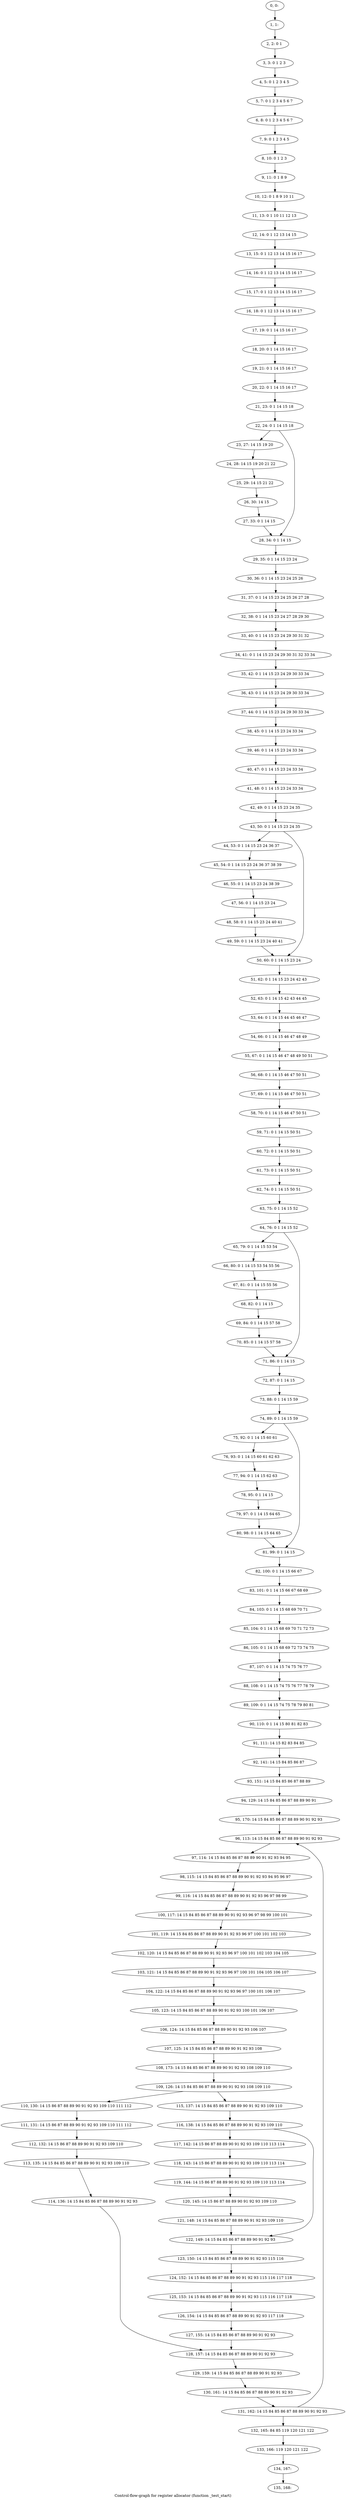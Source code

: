 digraph G {
graph [label="Control-flow-graph for register allocator (function _test_start)"]
0[label="0, 0: "];
1[label="1, 1: "];
2[label="2, 2: 0 1 "];
3[label="3, 3: 0 1 2 3 "];
4[label="4, 5: 0 1 2 3 4 5 "];
5[label="5, 7: 0 1 2 3 4 5 6 7 "];
6[label="6, 8: 0 1 2 3 4 5 6 7 "];
7[label="7, 9: 0 1 2 3 4 5 "];
8[label="8, 10: 0 1 2 3 "];
9[label="9, 11: 0 1 8 9 "];
10[label="10, 12: 0 1 8 9 10 11 "];
11[label="11, 13: 0 1 10 11 12 13 "];
12[label="12, 14: 0 1 12 13 14 15 "];
13[label="13, 15: 0 1 12 13 14 15 16 17 "];
14[label="14, 16: 0 1 12 13 14 15 16 17 "];
15[label="15, 17: 0 1 12 13 14 15 16 17 "];
16[label="16, 18: 0 1 12 13 14 15 16 17 "];
17[label="17, 19: 0 1 14 15 16 17 "];
18[label="18, 20: 0 1 14 15 16 17 "];
19[label="19, 21: 0 1 14 15 16 17 "];
20[label="20, 22: 0 1 14 15 16 17 "];
21[label="21, 23: 0 1 14 15 18 "];
22[label="22, 24: 0 1 14 15 18 "];
23[label="23, 27: 14 15 19 20 "];
24[label="24, 28: 14 15 19 20 21 22 "];
25[label="25, 29: 14 15 21 22 "];
26[label="26, 30: 14 15 "];
27[label="27, 33: 0 1 14 15 "];
28[label="28, 34: 0 1 14 15 "];
29[label="29, 35: 0 1 14 15 23 24 "];
30[label="30, 36: 0 1 14 15 23 24 25 26 "];
31[label="31, 37: 0 1 14 15 23 24 25 26 27 28 "];
32[label="32, 38: 0 1 14 15 23 24 27 28 29 30 "];
33[label="33, 40: 0 1 14 15 23 24 29 30 31 32 "];
34[label="34, 41: 0 1 14 15 23 24 29 30 31 32 33 34 "];
35[label="35, 42: 0 1 14 15 23 24 29 30 33 34 "];
36[label="36, 43: 0 1 14 15 23 24 29 30 33 34 "];
37[label="37, 44: 0 1 14 15 23 24 29 30 33 34 "];
38[label="38, 45: 0 1 14 15 23 24 33 34 "];
39[label="39, 46: 0 1 14 15 23 24 33 34 "];
40[label="40, 47: 0 1 14 15 23 24 33 34 "];
41[label="41, 48: 0 1 14 15 23 24 33 34 "];
42[label="42, 49: 0 1 14 15 23 24 35 "];
43[label="43, 50: 0 1 14 15 23 24 35 "];
44[label="44, 53: 0 1 14 15 23 24 36 37 "];
45[label="45, 54: 0 1 14 15 23 24 36 37 38 39 "];
46[label="46, 55: 0 1 14 15 23 24 38 39 "];
47[label="47, 56: 0 1 14 15 23 24 "];
48[label="48, 58: 0 1 14 15 23 24 40 41 "];
49[label="49, 59: 0 1 14 15 23 24 40 41 "];
50[label="50, 60: 0 1 14 15 23 24 "];
51[label="51, 62: 0 1 14 15 23 24 42 43 "];
52[label="52, 63: 0 1 14 15 42 43 44 45 "];
53[label="53, 64: 0 1 14 15 44 45 46 47 "];
54[label="54, 66: 0 1 14 15 46 47 48 49 "];
55[label="55, 67: 0 1 14 15 46 47 48 49 50 51 "];
56[label="56, 68: 0 1 14 15 46 47 50 51 "];
57[label="57, 69: 0 1 14 15 46 47 50 51 "];
58[label="58, 70: 0 1 14 15 46 47 50 51 "];
59[label="59, 71: 0 1 14 15 50 51 "];
60[label="60, 72: 0 1 14 15 50 51 "];
61[label="61, 73: 0 1 14 15 50 51 "];
62[label="62, 74: 0 1 14 15 50 51 "];
63[label="63, 75: 0 1 14 15 52 "];
64[label="64, 76: 0 1 14 15 52 "];
65[label="65, 79: 0 1 14 15 53 54 "];
66[label="66, 80: 0 1 14 15 53 54 55 56 "];
67[label="67, 81: 0 1 14 15 55 56 "];
68[label="68, 82: 0 1 14 15 "];
69[label="69, 84: 0 1 14 15 57 58 "];
70[label="70, 85: 0 1 14 15 57 58 "];
71[label="71, 86: 0 1 14 15 "];
72[label="72, 87: 0 1 14 15 "];
73[label="73, 88: 0 1 14 15 59 "];
74[label="74, 89: 0 1 14 15 59 "];
75[label="75, 92: 0 1 14 15 60 61 "];
76[label="76, 93: 0 1 14 15 60 61 62 63 "];
77[label="77, 94: 0 1 14 15 62 63 "];
78[label="78, 95: 0 1 14 15 "];
79[label="79, 97: 0 1 14 15 64 65 "];
80[label="80, 98: 0 1 14 15 64 65 "];
81[label="81, 99: 0 1 14 15 "];
82[label="82, 100: 0 1 14 15 66 67 "];
83[label="83, 101: 0 1 14 15 66 67 68 69 "];
84[label="84, 103: 0 1 14 15 68 69 70 71 "];
85[label="85, 104: 0 1 14 15 68 69 70 71 72 73 "];
86[label="86, 105: 0 1 14 15 68 69 72 73 74 75 "];
87[label="87, 107: 0 1 14 15 74 75 76 77 "];
88[label="88, 108: 0 1 14 15 74 75 76 77 78 79 "];
89[label="89, 109: 0 1 14 15 74 75 78 79 80 81 "];
90[label="90, 110: 0 1 14 15 80 81 82 83 "];
91[label="91, 111: 14 15 82 83 84 85 "];
92[label="92, 141: 14 15 84 85 86 87 "];
93[label="93, 151: 14 15 84 85 86 87 88 89 "];
94[label="94, 129: 14 15 84 85 86 87 88 89 90 91 "];
95[label="95, 170: 14 15 84 85 86 87 88 89 90 91 92 93 "];
96[label="96, 113: 14 15 84 85 86 87 88 89 90 91 92 93 "];
97[label="97, 114: 14 15 84 85 86 87 88 89 90 91 92 93 94 95 "];
98[label="98, 115: 14 15 84 85 86 87 88 89 90 91 92 93 94 95 96 97 "];
99[label="99, 116: 14 15 84 85 86 87 88 89 90 91 92 93 96 97 98 99 "];
100[label="100, 117: 14 15 84 85 86 87 88 89 90 91 92 93 96 97 98 99 100 101 "];
101[label="101, 119: 14 15 84 85 86 87 88 89 90 91 92 93 96 97 100 101 102 103 "];
102[label="102, 120: 14 15 84 85 86 87 88 89 90 91 92 93 96 97 100 101 102 103 104 105 "];
103[label="103, 121: 14 15 84 85 86 87 88 89 90 91 92 93 96 97 100 101 104 105 106 107 "];
104[label="104, 122: 14 15 84 85 86 87 88 89 90 91 92 93 96 97 100 101 106 107 "];
105[label="105, 123: 14 15 84 85 86 87 88 89 90 91 92 93 100 101 106 107 "];
106[label="106, 124: 14 15 84 85 86 87 88 89 90 91 92 93 106 107 "];
107[label="107, 125: 14 15 84 85 86 87 88 89 90 91 92 93 108 "];
108[label="108, 173: 14 15 84 85 86 87 88 89 90 91 92 93 108 109 110 "];
109[label="109, 126: 14 15 84 85 86 87 88 89 90 91 92 93 108 109 110 "];
110[label="110, 130: 14 15 86 87 88 89 90 91 92 93 109 110 111 112 "];
111[label="111, 131: 14 15 86 87 88 89 90 91 92 93 109 110 111 112 "];
112[label="112, 132: 14 15 86 87 88 89 90 91 92 93 109 110 "];
113[label="113, 135: 14 15 84 85 86 87 88 89 90 91 92 93 109 110 "];
114[label="114, 136: 14 15 84 85 86 87 88 89 90 91 92 93 "];
115[label="115, 137: 14 15 84 85 86 87 88 89 90 91 92 93 109 110 "];
116[label="116, 138: 14 15 84 85 86 87 88 89 90 91 92 93 109 110 "];
117[label="117, 142: 14 15 86 87 88 89 90 91 92 93 109 110 113 114 "];
118[label="118, 143: 14 15 86 87 88 89 90 91 92 93 109 110 113 114 "];
119[label="119, 144: 14 15 86 87 88 89 90 91 92 93 109 110 113 114 "];
120[label="120, 145: 14 15 86 87 88 89 90 91 92 93 109 110 "];
121[label="121, 148: 14 15 84 85 86 87 88 89 90 91 92 93 109 110 "];
122[label="122, 149: 14 15 84 85 86 87 88 89 90 91 92 93 "];
123[label="123, 150: 14 15 84 85 86 87 88 89 90 91 92 93 115 116 "];
124[label="124, 152: 14 15 84 85 86 87 88 89 90 91 92 93 115 116 117 118 "];
125[label="125, 153: 14 15 84 85 86 87 88 89 90 91 92 93 115 116 117 118 "];
126[label="126, 154: 14 15 84 85 86 87 88 89 90 91 92 93 117 118 "];
127[label="127, 155: 14 15 84 85 86 87 88 89 90 91 92 93 "];
128[label="128, 157: 14 15 84 85 86 87 88 89 90 91 92 93 "];
129[label="129, 159: 14 15 84 85 86 87 88 89 90 91 92 93 "];
130[label="130, 161: 14 15 84 85 86 87 88 89 90 91 92 93 "];
131[label="131, 162: 14 15 84 85 86 87 88 89 90 91 92 93 "];
132[label="132, 165: 84 85 119 120 121 122 "];
133[label="133, 166: 119 120 121 122 "];
134[label="134, 167: "];
135[label="135, 168: "];
0->1 ;
1->2 ;
2->3 ;
3->4 ;
4->5 ;
5->6 ;
6->7 ;
7->8 ;
8->9 ;
9->10 ;
10->11 ;
11->12 ;
12->13 ;
13->14 ;
14->15 ;
15->16 ;
16->17 ;
17->18 ;
18->19 ;
19->20 ;
20->21 ;
21->22 ;
22->23 ;
22->28 ;
23->24 ;
24->25 ;
25->26 ;
26->27 ;
27->28 ;
28->29 ;
29->30 ;
30->31 ;
31->32 ;
32->33 ;
33->34 ;
34->35 ;
35->36 ;
36->37 ;
37->38 ;
38->39 ;
39->40 ;
40->41 ;
41->42 ;
42->43 ;
43->44 ;
43->50 ;
44->45 ;
45->46 ;
46->47 ;
47->48 ;
48->49 ;
49->50 ;
50->51 ;
51->52 ;
52->53 ;
53->54 ;
54->55 ;
55->56 ;
56->57 ;
57->58 ;
58->59 ;
59->60 ;
60->61 ;
61->62 ;
62->63 ;
63->64 ;
64->65 ;
64->71 ;
65->66 ;
66->67 ;
67->68 ;
68->69 ;
69->70 ;
70->71 ;
71->72 ;
72->73 ;
73->74 ;
74->75 ;
74->81 ;
75->76 ;
76->77 ;
77->78 ;
78->79 ;
79->80 ;
80->81 ;
81->82 ;
82->83 ;
83->84 ;
84->85 ;
85->86 ;
86->87 ;
87->88 ;
88->89 ;
89->90 ;
90->91 ;
91->92 ;
92->93 ;
93->94 ;
94->95 ;
95->96 ;
96->97 ;
97->98 ;
98->99 ;
99->100 ;
100->101 ;
101->102 ;
102->103 ;
103->104 ;
104->105 ;
105->106 ;
106->107 ;
107->108 ;
108->109 ;
109->110 ;
109->115 ;
110->111 ;
111->112 ;
112->113 ;
113->114 ;
114->128 ;
115->116 ;
116->117 ;
116->122 ;
117->118 ;
118->119 ;
119->120 ;
120->121 ;
121->122 ;
122->123 ;
123->124 ;
124->125 ;
125->126 ;
126->127 ;
127->128 ;
128->129 ;
129->130 ;
130->131 ;
131->132 ;
131->96 ;
132->133 ;
133->134 ;
134->135 ;
}
